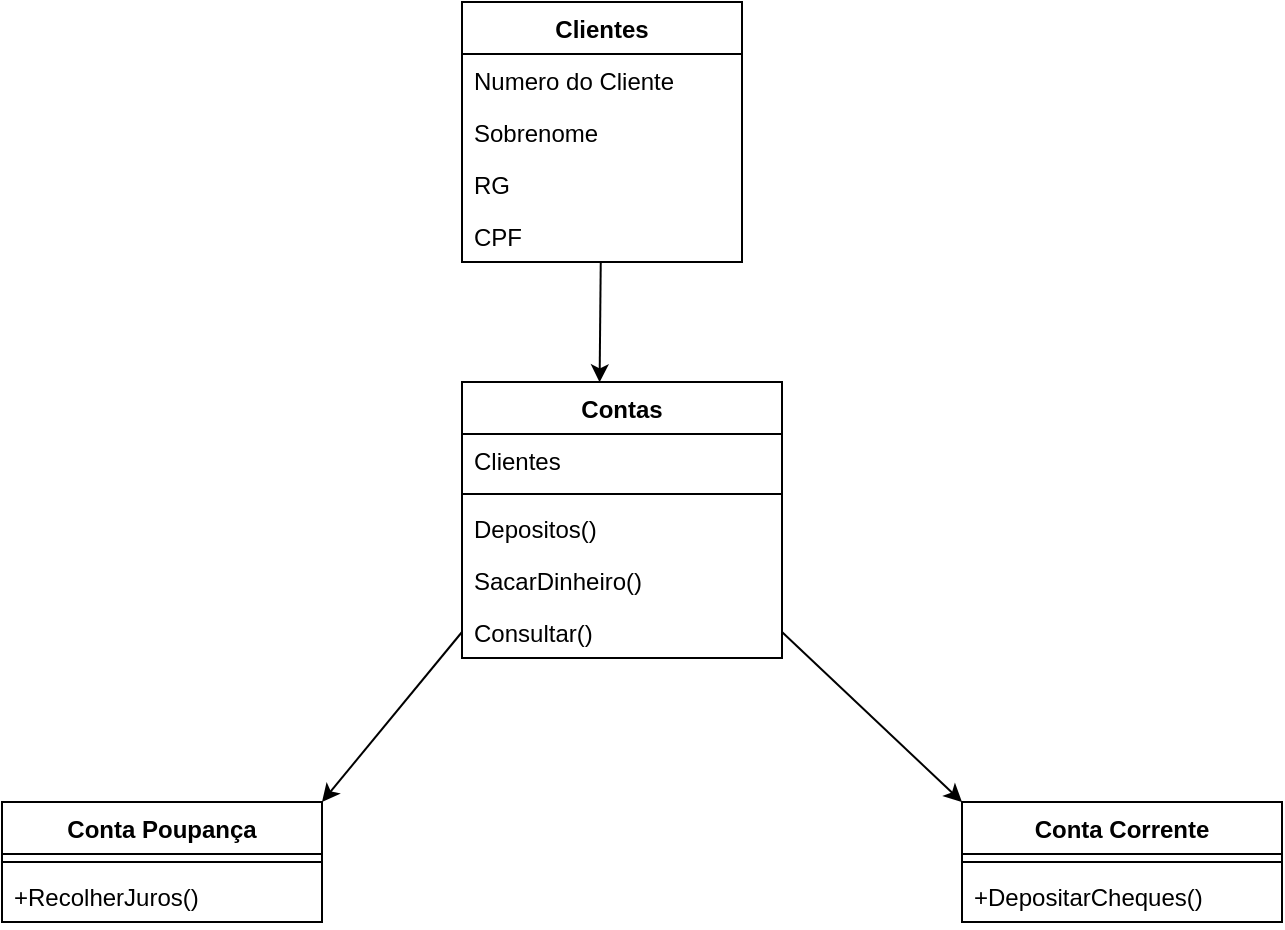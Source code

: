 <mxfile version="14.9.2" type="device"><diagram id="uWTcPAQppS2KPsm8WJGn" name="Page-1"><mxGraphModel dx="1038" dy="547" grid="1" gridSize="10" guides="1" tooltips="1" connect="1" arrows="1" fold="1" page="1" pageScale="1" pageWidth="827" pageHeight="1169" math="0" shadow="0"><root><mxCell id="0"/><mxCell id="1" parent="0"/><mxCell id="bZxZXhGpNJPpj8kpOFh5-1" value="Contas" style="swimlane;fontStyle=1;align=center;verticalAlign=top;childLayout=stackLayout;horizontal=1;startSize=26;horizontalStack=0;resizeParent=1;resizeParentMax=0;resizeLast=0;collapsible=1;marginBottom=0;" parent="1" vertex="1"><mxGeometry x="330" y="200" width="160" height="138" as="geometry"/></mxCell><mxCell id="bZxZXhGpNJPpj8kpOFh5-5" value="Clientes" style="text;strokeColor=none;fillColor=none;align=left;verticalAlign=top;spacingLeft=4;spacingRight=4;overflow=hidden;rotatable=0;points=[[0,0.5],[1,0.5]];portConstraint=eastwest;" parent="bZxZXhGpNJPpj8kpOFh5-1" vertex="1"><mxGeometry y="26" width="160" height="26" as="geometry"/></mxCell><mxCell id="bZxZXhGpNJPpj8kpOFh5-3" value="" style="line;strokeWidth=1;fillColor=none;align=left;verticalAlign=middle;spacingTop=-1;spacingLeft=3;spacingRight=3;rotatable=0;labelPosition=right;points=[];portConstraint=eastwest;" parent="bZxZXhGpNJPpj8kpOFh5-1" vertex="1"><mxGeometry y="52" width="160" height="8" as="geometry"/></mxCell><mxCell id="bZxZXhGpNJPpj8kpOFh5-4" value="Depositos()" style="text;strokeColor=none;fillColor=none;align=left;verticalAlign=top;spacingLeft=4;spacingRight=4;overflow=hidden;rotatable=0;points=[[0,0.5],[1,0.5]];portConstraint=eastwest;" parent="bZxZXhGpNJPpj8kpOFh5-1" vertex="1"><mxGeometry y="60" width="160" height="26" as="geometry"/></mxCell><mxCell id="bZxZXhGpNJPpj8kpOFh5-17" value="SacarDinheiro()" style="text;strokeColor=none;fillColor=none;align=left;verticalAlign=top;spacingLeft=4;spacingRight=4;overflow=hidden;rotatable=0;points=[[0,0.5],[1,0.5]];portConstraint=eastwest;" parent="bZxZXhGpNJPpj8kpOFh5-1" vertex="1"><mxGeometry y="86" width="160" height="26" as="geometry"/></mxCell><mxCell id="bZxZXhGpNJPpj8kpOFh5-18" value="Consultar()" style="text;strokeColor=none;fillColor=none;align=left;verticalAlign=top;spacingLeft=4;spacingRight=4;overflow=hidden;rotatable=0;points=[[0,0.5],[1,0.5]];portConstraint=eastwest;" parent="bZxZXhGpNJPpj8kpOFh5-1" vertex="1"><mxGeometry y="112" width="160" height="26" as="geometry"/></mxCell><mxCell id="bZxZXhGpNJPpj8kpOFh5-39" value="" style="edgeStyle=none;rounded=0;orthogonalLoop=1;jettySize=auto;html=1;entryX=0.43;entryY=0.001;entryDx=0;entryDy=0;entryPerimeter=0;" parent="1" source="bZxZXhGpNJPpj8kpOFh5-12" target="bZxZXhGpNJPpj8kpOFh5-1" edge="1"><mxGeometry relative="1" as="geometry"><mxPoint x="405" y="170" as="targetPoint"/></mxGeometry></mxCell><mxCell id="bZxZXhGpNJPpj8kpOFh5-12" value="Clientes" style="swimlane;fontStyle=1;childLayout=stackLayout;horizontal=1;startSize=26;fillColor=none;horizontalStack=0;resizeParent=1;resizeParentMax=0;resizeLast=0;collapsible=1;marginBottom=0;" parent="1" vertex="1"><mxGeometry x="330" y="10" width="140" height="130" as="geometry"/></mxCell><mxCell id="bZxZXhGpNJPpj8kpOFh5-13" value="Numero do Cliente    " style="text;strokeColor=none;fillColor=none;align=left;verticalAlign=top;spacingLeft=4;spacingRight=4;overflow=hidden;rotatable=0;points=[[0,0.5],[1,0.5]];portConstraint=eastwest;" parent="bZxZXhGpNJPpj8kpOFh5-12" vertex="1"><mxGeometry y="26" width="140" height="26" as="geometry"/></mxCell><mxCell id="bZxZXhGpNJPpj8kpOFh5-14" value="Sobrenome" style="text;strokeColor=none;fillColor=none;align=left;verticalAlign=top;spacingLeft=4;spacingRight=4;overflow=hidden;rotatable=0;points=[[0,0.5],[1,0.5]];portConstraint=eastwest;" parent="bZxZXhGpNJPpj8kpOFh5-12" vertex="1"><mxGeometry y="52" width="140" height="26" as="geometry"/></mxCell><mxCell id="bZxZXhGpNJPpj8kpOFh5-15" value="RG" style="text;strokeColor=none;fillColor=none;align=left;verticalAlign=top;spacingLeft=4;spacingRight=4;overflow=hidden;rotatable=0;points=[[0,0.5],[1,0.5]];portConstraint=eastwest;" parent="bZxZXhGpNJPpj8kpOFh5-12" vertex="1"><mxGeometry y="78" width="140" height="26" as="geometry"/></mxCell><mxCell id="bZxZXhGpNJPpj8kpOFh5-16" value="CPF" style="text;strokeColor=none;fillColor=none;align=left;verticalAlign=top;spacingLeft=4;spacingRight=4;overflow=hidden;rotatable=0;points=[[0,0.5],[1,0.5]];portConstraint=eastwest;" parent="bZxZXhGpNJPpj8kpOFh5-12" vertex="1"><mxGeometry y="104" width="140" height="26" as="geometry"/></mxCell><mxCell id="bZxZXhGpNJPpj8kpOFh5-19" value="Conta Poupança" style="swimlane;fontStyle=1;align=center;verticalAlign=top;childLayout=stackLayout;horizontal=1;startSize=26;horizontalStack=0;resizeParent=1;resizeParentMax=0;resizeLast=0;collapsible=1;marginBottom=0;" parent="1" vertex="1"><mxGeometry x="100" y="410" width="160" height="60" as="geometry"/></mxCell><mxCell id="bZxZXhGpNJPpj8kpOFh5-21" value="" style="line;strokeWidth=1;fillColor=none;align=left;verticalAlign=middle;spacingTop=-1;spacingLeft=3;spacingRight=3;rotatable=0;labelPosition=right;points=[];portConstraint=eastwest;" parent="bZxZXhGpNJPpj8kpOFh5-19" vertex="1"><mxGeometry y="26" width="160" height="8" as="geometry"/></mxCell><mxCell id="bZxZXhGpNJPpj8kpOFh5-22" value="+RecolherJuros()" style="text;strokeColor=none;fillColor=none;align=left;verticalAlign=top;spacingLeft=4;spacingRight=4;overflow=hidden;rotatable=0;points=[[0,0.5],[1,0.5]];portConstraint=eastwest;" parent="bZxZXhGpNJPpj8kpOFh5-19" vertex="1"><mxGeometry y="34" width="160" height="26" as="geometry"/></mxCell><mxCell id="bZxZXhGpNJPpj8kpOFh5-27" value="Conta Corrente" style="swimlane;fontStyle=1;align=center;verticalAlign=top;childLayout=stackLayout;horizontal=1;startSize=26;horizontalStack=0;resizeParent=1;resizeParentMax=0;resizeLast=0;collapsible=1;marginBottom=0;" parent="1" vertex="1"><mxGeometry x="580" y="410" width="160" height="60" as="geometry"/></mxCell><mxCell id="bZxZXhGpNJPpj8kpOFh5-29" value="" style="line;strokeWidth=1;fillColor=none;align=left;verticalAlign=middle;spacingTop=-1;spacingLeft=3;spacingRight=3;rotatable=0;labelPosition=right;points=[];portConstraint=eastwest;" parent="bZxZXhGpNJPpj8kpOFh5-27" vertex="1"><mxGeometry y="26" width="160" height="8" as="geometry"/></mxCell><mxCell id="bZxZXhGpNJPpj8kpOFh5-30" value="+DepositarCheques()" style="text;strokeColor=none;fillColor=none;align=left;verticalAlign=top;spacingLeft=4;spacingRight=4;overflow=hidden;rotatable=0;points=[[0,0.5],[1,0.5]];portConstraint=eastwest;" parent="bZxZXhGpNJPpj8kpOFh5-27" vertex="1"><mxGeometry y="34" width="160" height="26" as="geometry"/></mxCell><mxCell id="bZxZXhGpNJPpj8kpOFh5-37" style="edgeStyle=none;rounded=0;orthogonalLoop=1;jettySize=auto;html=1;exitX=0;exitY=0.5;exitDx=0;exitDy=0;entryX=1;entryY=0;entryDx=0;entryDy=0;" parent="1" source="bZxZXhGpNJPpj8kpOFh5-18" target="bZxZXhGpNJPpj8kpOFh5-19" edge="1"><mxGeometry relative="1" as="geometry"/></mxCell><mxCell id="bZxZXhGpNJPpj8kpOFh5-38" style="edgeStyle=none;rounded=0;orthogonalLoop=1;jettySize=auto;html=1;exitX=1;exitY=0.5;exitDx=0;exitDy=0;entryX=0;entryY=0;entryDx=0;entryDy=0;" parent="1" source="bZxZXhGpNJPpj8kpOFh5-18" target="bZxZXhGpNJPpj8kpOFh5-27" edge="1"><mxGeometry relative="1" as="geometry"/></mxCell></root></mxGraphModel></diagram></mxfile>